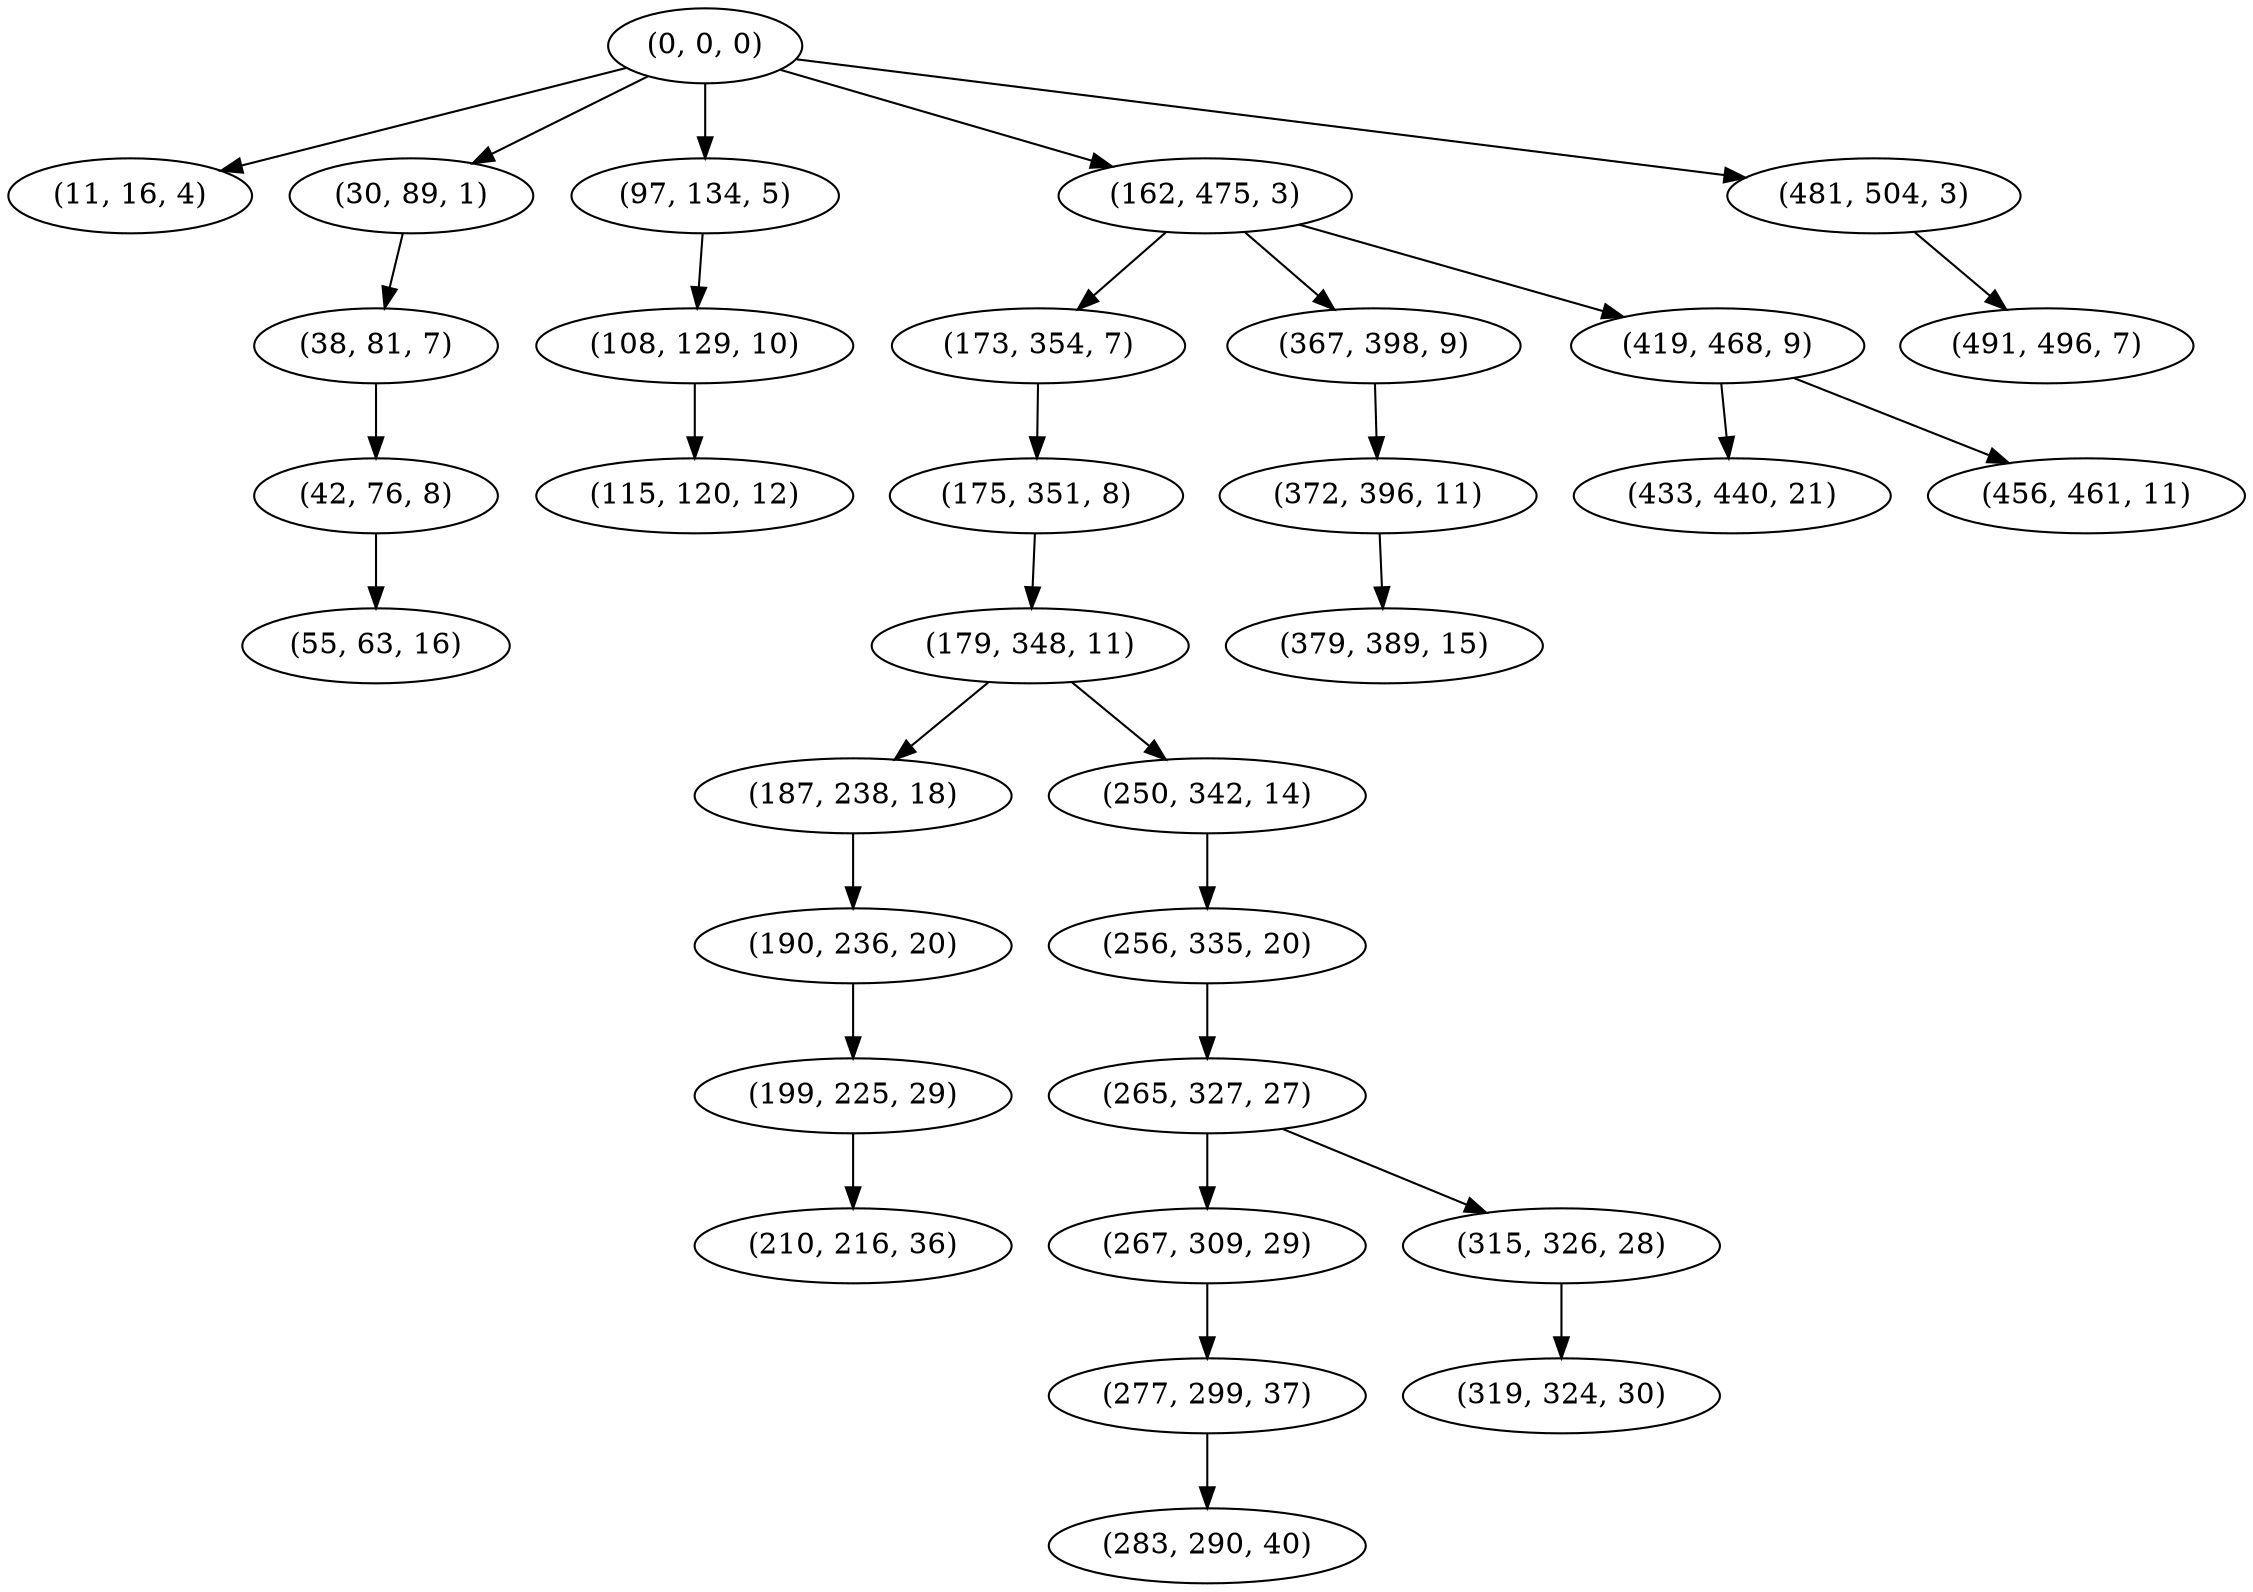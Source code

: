 digraph tree {
    "(0, 0, 0)";
    "(11, 16, 4)";
    "(30, 89, 1)";
    "(38, 81, 7)";
    "(42, 76, 8)";
    "(55, 63, 16)";
    "(97, 134, 5)";
    "(108, 129, 10)";
    "(115, 120, 12)";
    "(162, 475, 3)";
    "(173, 354, 7)";
    "(175, 351, 8)";
    "(179, 348, 11)";
    "(187, 238, 18)";
    "(190, 236, 20)";
    "(199, 225, 29)";
    "(210, 216, 36)";
    "(250, 342, 14)";
    "(256, 335, 20)";
    "(265, 327, 27)";
    "(267, 309, 29)";
    "(277, 299, 37)";
    "(283, 290, 40)";
    "(315, 326, 28)";
    "(319, 324, 30)";
    "(367, 398, 9)";
    "(372, 396, 11)";
    "(379, 389, 15)";
    "(419, 468, 9)";
    "(433, 440, 21)";
    "(456, 461, 11)";
    "(481, 504, 3)";
    "(491, 496, 7)";
    "(0, 0, 0)" -> "(11, 16, 4)";
    "(0, 0, 0)" -> "(30, 89, 1)";
    "(0, 0, 0)" -> "(97, 134, 5)";
    "(0, 0, 0)" -> "(162, 475, 3)";
    "(0, 0, 0)" -> "(481, 504, 3)";
    "(30, 89, 1)" -> "(38, 81, 7)";
    "(38, 81, 7)" -> "(42, 76, 8)";
    "(42, 76, 8)" -> "(55, 63, 16)";
    "(97, 134, 5)" -> "(108, 129, 10)";
    "(108, 129, 10)" -> "(115, 120, 12)";
    "(162, 475, 3)" -> "(173, 354, 7)";
    "(162, 475, 3)" -> "(367, 398, 9)";
    "(162, 475, 3)" -> "(419, 468, 9)";
    "(173, 354, 7)" -> "(175, 351, 8)";
    "(175, 351, 8)" -> "(179, 348, 11)";
    "(179, 348, 11)" -> "(187, 238, 18)";
    "(179, 348, 11)" -> "(250, 342, 14)";
    "(187, 238, 18)" -> "(190, 236, 20)";
    "(190, 236, 20)" -> "(199, 225, 29)";
    "(199, 225, 29)" -> "(210, 216, 36)";
    "(250, 342, 14)" -> "(256, 335, 20)";
    "(256, 335, 20)" -> "(265, 327, 27)";
    "(265, 327, 27)" -> "(267, 309, 29)";
    "(265, 327, 27)" -> "(315, 326, 28)";
    "(267, 309, 29)" -> "(277, 299, 37)";
    "(277, 299, 37)" -> "(283, 290, 40)";
    "(315, 326, 28)" -> "(319, 324, 30)";
    "(367, 398, 9)" -> "(372, 396, 11)";
    "(372, 396, 11)" -> "(379, 389, 15)";
    "(419, 468, 9)" -> "(433, 440, 21)";
    "(419, 468, 9)" -> "(456, 461, 11)";
    "(481, 504, 3)" -> "(491, 496, 7)";
}
